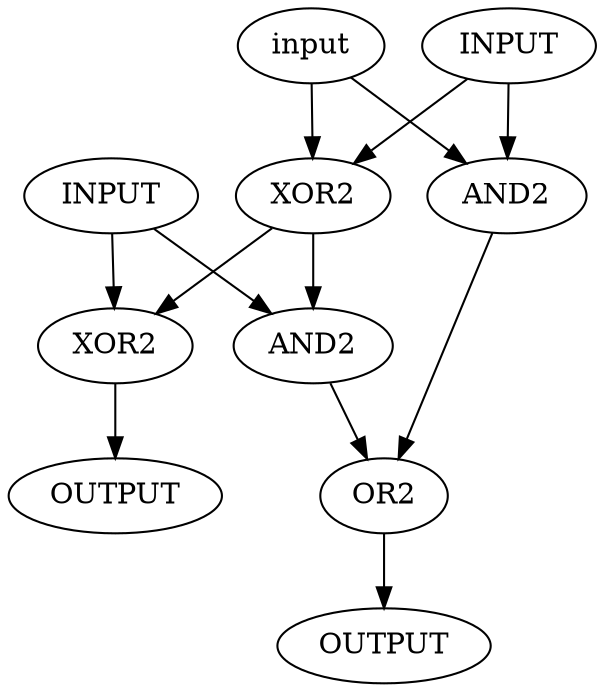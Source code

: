 digraph test {

A [label = "input"];
B [label = "INPUT"];
C [label = "INPUT"];
SUM [label = "OUTPUT"];
C_out [label = "OUTPUT"];

XOR_in [label = "XOR2" ];
XOR_out [label = "XOR2" ];

AND_AB [label = "AND2" ];
AND_C_in [label = "AND2" ];
OR_C_out [label = "OR2" ];

A -> XOR_in -> XOR_out;
B -> XOR_in;
C -> XOR_out -> SUM;

XOR_in -> AND_C_in;
C -> AND_C_in;

A -> AND_AB;
B -> AND_AB;

AND_C_in -> OR_C_out -> C_out;
AND_AB -> OR_C_out;
}
